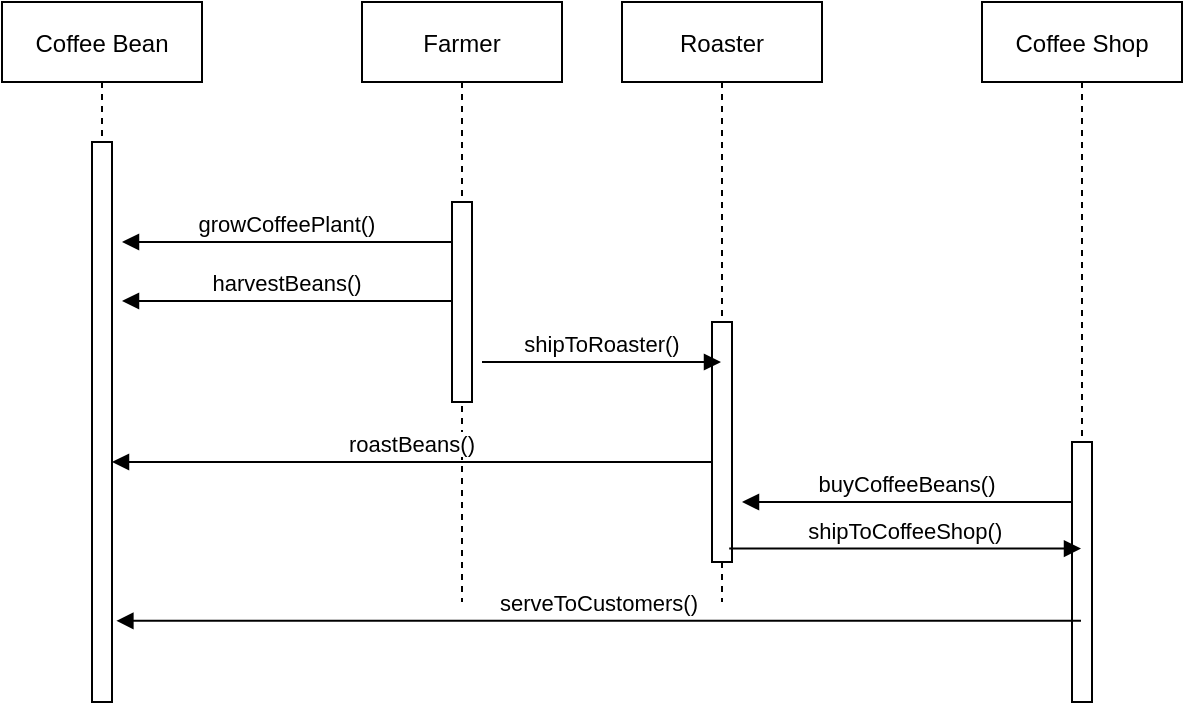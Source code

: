 <mxfile version="14.6.6" type="device"><diagram id="kgpKYQtTHZ0yAKxKKP6v" name="Page-1"><mxGraphModel dx="1038" dy="552" grid="1" gridSize="10" guides="1" tooltips="1" connect="1" arrows="1" fold="1" page="1" pageScale="1" pageWidth="850" pageHeight="1100" math="0" shadow="0"><root><mxCell id="0"/><mxCell id="1" parent="0"/><mxCell id="3nuBFxr9cyL0pnOWT2aG-1" value="Coffee Bean" style="shape=umlLifeline;perimeter=lifelinePerimeter;container=1;collapsible=0;recursiveResize=0;rounded=0;shadow=0;strokeWidth=1;" parent="1" vertex="1"><mxGeometry x="120" y="80" width="100" height="350" as="geometry"/></mxCell><mxCell id="3nuBFxr9cyL0pnOWT2aG-2" value="" style="points=[];perimeter=orthogonalPerimeter;rounded=0;shadow=0;strokeWidth=1;" parent="3nuBFxr9cyL0pnOWT2aG-1" vertex="1"><mxGeometry x="45" y="70" width="10" height="280" as="geometry"/></mxCell><mxCell id="3nuBFxr9cyL0pnOWT2aG-5" value="Farmer" style="shape=umlLifeline;perimeter=lifelinePerimeter;container=1;collapsible=0;recursiveResize=0;rounded=0;shadow=0;strokeWidth=1;" parent="1" vertex="1"><mxGeometry x="300" y="80" width="100" height="300" as="geometry"/></mxCell><mxCell id="3nuBFxr9cyL0pnOWT2aG-6" value="" style="points=[];perimeter=orthogonalPerimeter;rounded=0;shadow=0;strokeWidth=1;" parent="3nuBFxr9cyL0pnOWT2aG-5" vertex="1"><mxGeometry x="45" y="100" width="10" height="100" as="geometry"/></mxCell><mxCell id="3nuBFxr9cyL0pnOWT2aG-9" value="growCoffeePlant()" style="verticalAlign=bottom;endArrow=block;entryX=1;entryY=0;shadow=0;strokeWidth=1;" parent="1" source="3nuBFxr9cyL0pnOWT2aG-6" edge="1"><mxGeometry relative="1" as="geometry"><mxPoint x="240" y="200" as="sourcePoint"/><mxPoint x="180" y="200" as="targetPoint"/></mxGeometry></mxCell><mxCell id="SKGIzTLFjrgxnqJjoeA4-1" value="Roaster" style="shape=umlLifeline;perimeter=lifelinePerimeter;container=1;collapsible=0;recursiveResize=0;rounded=0;shadow=0;strokeWidth=1;" vertex="1" parent="1"><mxGeometry x="430" y="80" width="100" height="300" as="geometry"/></mxCell><mxCell id="SKGIzTLFjrgxnqJjoeA4-2" value="" style="points=[];perimeter=orthogonalPerimeter;rounded=0;shadow=0;strokeWidth=1;" vertex="1" parent="SKGIzTLFjrgxnqJjoeA4-1"><mxGeometry x="45" y="160" width="10" height="120" as="geometry"/></mxCell><mxCell id="SKGIzTLFjrgxnqJjoeA4-5" value="Coffee Shop" style="shape=umlLifeline;perimeter=lifelinePerimeter;container=1;collapsible=0;recursiveResize=0;rounded=0;shadow=0;strokeWidth=1;" vertex="1" parent="1"><mxGeometry x="610" y="80" width="100" height="350" as="geometry"/></mxCell><mxCell id="SKGIzTLFjrgxnqJjoeA4-6" value="" style="points=[];perimeter=orthogonalPerimeter;rounded=0;shadow=0;strokeWidth=1;" vertex="1" parent="SKGIzTLFjrgxnqJjoeA4-5"><mxGeometry x="45" y="220" width="10" height="130" as="geometry"/></mxCell><mxCell id="SKGIzTLFjrgxnqJjoeA4-8" value="shipToCoffeeShop()" style="verticalAlign=bottom;endArrow=block;shadow=0;strokeWidth=1;exitX=0.536;exitY=0.911;exitDx=0;exitDy=0;exitPerimeter=0;" edge="1" parent="1" source="SKGIzTLFjrgxnqJjoeA4-1" target="SKGIzTLFjrgxnqJjoeA4-5"><mxGeometry relative="1" as="geometry"><mxPoint x="585" y="160" as="sourcePoint"/></mxGeometry></mxCell><mxCell id="SKGIzTLFjrgxnqJjoeA4-11" value="harvestBeans()" style="verticalAlign=bottom;endArrow=block;entryX=1;entryY=0;shadow=0;strokeWidth=1;" edge="1" parent="1"><mxGeometry relative="1" as="geometry"><mxPoint x="345" y="229.5" as="sourcePoint"/><mxPoint x="180" y="229.5" as="targetPoint"/></mxGeometry></mxCell><mxCell id="SKGIzTLFjrgxnqJjoeA4-12" value="shipToRoaster()" style="verticalAlign=bottom;endArrow=block;shadow=0;strokeWidth=1;" edge="1" parent="1" target="SKGIzTLFjrgxnqJjoeA4-1"><mxGeometry relative="1" as="geometry"><mxPoint x="360" y="260" as="sourcePoint"/><mxPoint x="180" y="260" as="targetPoint"/></mxGeometry></mxCell><mxCell id="SKGIzTLFjrgxnqJjoeA4-13" value="roastBeans()" style="verticalAlign=bottom;endArrow=block;shadow=0;strokeWidth=1;" edge="1" parent="1" target="3nuBFxr9cyL0pnOWT2aG-2"><mxGeometry relative="1" as="geometry"><mxPoint x="475" y="310" as="sourcePoint"/><mxPoint x="310" y="310" as="targetPoint"/></mxGeometry></mxCell><mxCell id="SKGIzTLFjrgxnqJjoeA4-14" value="serveToCustomers()" style="verticalAlign=bottom;endArrow=block;shadow=0;strokeWidth=1;entryX=1.22;entryY=0.855;entryDx=0;entryDy=0;entryPerimeter=0;" edge="1" parent="1" source="SKGIzTLFjrgxnqJjoeA4-5" target="3nuBFxr9cyL0pnOWT2aG-2"><mxGeometry relative="1" as="geometry"><mxPoint x="575" y="390" as="sourcePoint"/><mxPoint x="275" y="390" as="targetPoint"/></mxGeometry></mxCell><mxCell id="SKGIzTLFjrgxnqJjoeA4-15" value="buyCoffeeBeans()" style="verticalAlign=bottom;endArrow=block;entryX=1;entryY=0;shadow=0;strokeWidth=1;" edge="1" parent="1"><mxGeometry relative="1" as="geometry"><mxPoint x="655" y="330" as="sourcePoint"/><mxPoint x="490" y="330" as="targetPoint"/></mxGeometry></mxCell></root></mxGraphModel></diagram></mxfile>